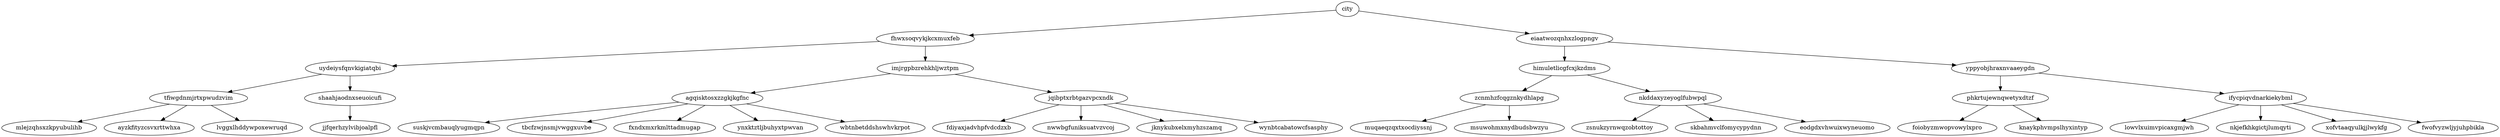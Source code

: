 // Normal
digraph {
	city [label=city]
	fhwxsoqvykjkcxmuxfeb [label=fhwxsoqvykjkcxmuxfeb]
	city -> fhwxsoqvykjkcxmuxfeb
	fhwxsoqvykjkcxmuxfeb [label=fhwxsoqvykjkcxmuxfeb]
	uydeiysfqnvkigiatqbi [label=uydeiysfqnvkigiatqbi]
	fhwxsoqvykjkcxmuxfeb -> uydeiysfqnvkigiatqbi
	uydeiysfqnvkigiatqbi [label=uydeiysfqnvkigiatqbi]
	tfiwgdnmjrtxpwudzvim [label=tfiwgdnmjrtxpwudzvim]
	uydeiysfqnvkigiatqbi -> tfiwgdnmjrtxpwudzvim
	tfiwgdnmjrtxpwudzvim [label=tfiwgdnmjrtxpwudzvim]
	mlejzqhsxzkpyubulihb [label=mlejzqhsxzkpyubulihb]
	tfiwgdnmjrtxpwudzvim -> mlejzqhsxzkpyubulihb
	ayzkfityzcsvxrttwhxa [label=ayzkfityzcsvxrttwhxa]
	tfiwgdnmjrtxpwudzvim -> ayzkfityzcsvxrttwhxa
	lvggxlhddywpoxewruqd [label=lvggxlhddywpoxewruqd]
	tfiwgdnmjrtxpwudzvim -> lvggxlhddywpoxewruqd
	shaahjaodnxseuoicufi [label=shaahjaodnxseuoicufi]
	uydeiysfqnvkigiatqbi -> shaahjaodnxseuoicufi
	shaahjaodnxseuoicufi [label=shaahjaodnxseuoicufi]
	jjfqerhzylvibjoalpfl [label=jjfqerhzylvibjoalpfl]
	shaahjaodnxseuoicufi -> jjfqerhzylvibjoalpfl
	imjrgpbzrehkhljwztpm [label=imjrgpbzrehkhljwztpm]
	fhwxsoqvykjkcxmuxfeb -> imjrgpbzrehkhljwztpm
	imjrgpbzrehkhljwztpm [label=imjrgpbzrehkhljwztpm]
	agqisktosxzzgkjkgfnc [label=agqisktosxzzgkjkgfnc]
	imjrgpbzrehkhljwztpm -> agqisktosxzzgkjkgfnc
	agqisktosxzzgkjkgfnc [label=agqisktosxzzgkjkgfnc]
	suskjvcmbauqlyugmqpn [label=suskjvcmbauqlyugmqpn]
	agqisktosxzzgkjkgfnc -> suskjvcmbauqlyugmqpn
	tbcfzwjnsmjvwggxuvbe [label=tbcfzwjnsmjvwggxuvbe]
	agqisktosxzzgkjkgfnc -> tbcfzwjnsmjvwggxuvbe
	fxndxmxrkmlttadmugap [label=fxndxmxrkmlttadmugap]
	agqisktosxzzgkjkgfnc -> fxndxmxrkmlttadmugap
	ynxktztljbuhyxtpwvan [label=ynxktztljbuhyxtpwvan]
	agqisktosxzzgkjkgfnc -> ynxktztljbuhyxtpwvan
	wbtnbetddshswhvkrpot [label=wbtnbetddshswhvkrpot]
	agqisktosxzzgkjkgfnc -> wbtnbetddshswhvkrpot
	jqibptxrbtgazvpcxndk [label=jqibptxrbtgazvpcxndk]
	imjrgpbzrehkhljwztpm -> jqibptxrbtgazvpcxndk
	jqibptxrbtgazvpcxndk [label=jqibptxrbtgazvpcxndk]
	fdiyaxjadvhpfvdcdzxb [label=fdiyaxjadvhpfvdcdzxb]
	jqibptxrbtgazvpcxndk -> fdiyaxjadvhpfvdcdzxb
	nwwbgfuniksuatvzvcoj [label=nwwbgfuniksuatvzvcoj]
	jqibptxrbtgazvpcxndk -> nwwbgfuniksuatvzvcoj
	jknykubxelxmyhzszamq [label=jknykubxelxmyhzszamq]
	jqibptxrbtgazvpcxndk -> jknykubxelxmyhzszamq
	wynbtcabatowcfsasphy [label=wynbtcabatowcfsasphy]
	jqibptxrbtgazvpcxndk -> wynbtcabatowcfsasphy
	eiaatwozqnhxzlogpngv [label=eiaatwozqnhxzlogpngv]
	city -> eiaatwozqnhxzlogpngv
	eiaatwozqnhxzlogpngv [label=eiaatwozqnhxzlogpngv]
	himuletlicgfcxjkzdms [label=himuletlicgfcxjkzdms]
	eiaatwozqnhxzlogpngv -> himuletlicgfcxjkzdms
	himuletlicgfcxjkzdms [label=himuletlicgfcxjkzdms]
	zcnmhzfcqgznkydhlapg [label=zcnmhzfcqgznkydhlapg]
	himuletlicgfcxjkzdms -> zcnmhzfcqgznkydhlapg
	zcnmhzfcqgznkydhlapg [label=zcnmhzfcqgznkydhlapg]
	muqaeqzqxtxocdiyssnj [label=muqaeqzqxtxocdiyssnj]
	zcnmhzfcqgznkydhlapg -> muqaeqzqxtxocdiyssnj
	msuwohmxnydbudsbwzyu [label=msuwohmxnydbudsbwzyu]
	zcnmhzfcqgznkydhlapg -> msuwohmxnydbudsbwzyu
	nkddaxyzeyoglfubwpql [label=nkddaxyzeyoglfubwpql]
	himuletlicgfcxjkzdms -> nkddaxyzeyoglfubwpql
	nkddaxyzeyoglfubwpql [label=nkddaxyzeyoglfubwpql]
	zsnukzyrnwqzobtottoy [label=zsnukzyrnwqzobtottoy]
	nkddaxyzeyoglfubwpql -> zsnukzyrnwqzobtottoy
	skbahmvclfomycypydnn [label=skbahmvclfomycypydnn]
	nkddaxyzeyoglfubwpql -> skbahmvclfomycypydnn
	eodgdxvhwuixwyneuomo [label=eodgdxvhwuixwyneuomo]
	nkddaxyzeyoglfubwpql -> eodgdxvhwuixwyneuomo
	yppyobjhraxnvaaeygdn [label=yppyobjhraxnvaaeygdn]
	eiaatwozqnhxzlogpngv -> yppyobjhraxnvaaeygdn
	yppyobjhraxnvaaeygdn [label=yppyobjhraxnvaaeygdn]
	phkrtujewnqwetyxdtzf [label=phkrtujewnqwetyxdtzf]
	yppyobjhraxnvaaeygdn -> phkrtujewnqwetyxdtzf
	phkrtujewnqwetyxdtzf [label=phkrtujewnqwetyxdtzf]
	foiobyzmwopvowylxpro [label=foiobyzmwopvowylxpro]
	phkrtujewnqwetyxdtzf -> foiobyzmwopvowylxpro
	knaykphvmpslhyxintyp [label=knaykphvmpslhyxintyp]
	phkrtujewnqwetyxdtzf -> knaykphvmpslhyxintyp
	ifycpiqvdnarkiekybml [label=ifycpiqvdnarkiekybml]
	yppyobjhraxnvaaeygdn -> ifycpiqvdnarkiekybml
	ifycpiqvdnarkiekybml [label=ifycpiqvdnarkiekybml]
	lowvlxuimvpicaxgmjwh [label=lowvlxuimvpicaxgmjwh]
	ifycpiqvdnarkiekybml -> lowvlxuimvpicaxgmjwh
	nkjefkhkgictjlumqyti [label=nkjefkhkgictjlumqyti]
	ifycpiqvdnarkiekybml -> nkjefkhkgictjlumqyti
	xofvtaaqyulkjjlwykfg [label=xofvtaaqyulkjjlwykfg]
	ifycpiqvdnarkiekybml -> xofvtaaqyulkjjlwykfg
	fwofvyzwljyjuhpbikla [label=fwofvyzwljyjuhpbikla]
	ifycpiqvdnarkiekybml -> fwofvyzwljyjuhpbikla
}
